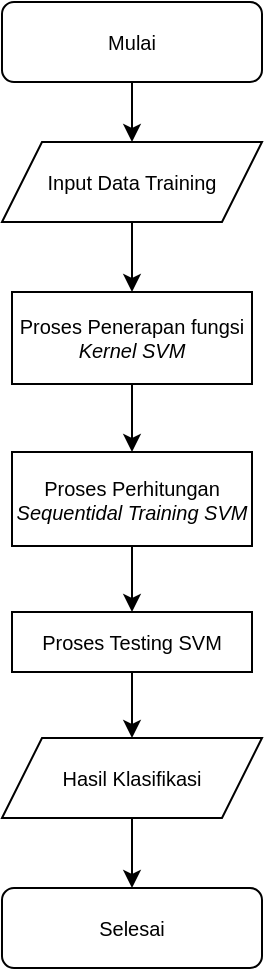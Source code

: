 <mxfile version="22.1.19" type="github">
  <diagram id="C5RBs43oDa-KdzZeNtuy" name="Page-1">
    <mxGraphModel dx="794" dy="446" grid="1" gridSize="10" guides="1" tooltips="1" connect="1" arrows="1" fold="1" page="1" pageScale="1" pageWidth="827" pageHeight="1169" math="0" shadow="0">
      <root>
        <mxCell id="WIyWlLk6GJQsqaUBKTNV-0" />
        <mxCell id="WIyWlLk6GJQsqaUBKTNV-1" parent="WIyWlLk6GJQsqaUBKTNV-0" />
        <mxCell id="WIyWlLk6GJQsqaUBKTNV-3" value="Selesai" style="rounded=1;whiteSpace=wrap;html=1;fontSize=10;glass=0;strokeWidth=1;shadow=0;" parent="WIyWlLk6GJQsqaUBKTNV-1" vertex="1">
          <mxGeometry x="160" y="533" width="130" height="40" as="geometry" />
        </mxCell>
        <mxCell id="4E5PTwEwFtYt5vo8ySH1-13" value="" style="edgeStyle=orthogonalEdgeStyle;rounded=0;orthogonalLoop=1;jettySize=auto;html=1;" parent="WIyWlLk6GJQsqaUBKTNV-1" source="4E5PTwEwFtYt5vo8ySH1-0" target="4E5PTwEwFtYt5vo8ySH1-4" edge="1">
          <mxGeometry relative="1" as="geometry" />
        </mxCell>
        <mxCell id="4E5PTwEwFtYt5vo8ySH1-0" value="&lt;font style=&quot;font-size: 10px;&quot;&gt;Input Data Training&lt;/font&gt;" style="shape=parallelogram;perimeter=parallelogramPerimeter;whiteSpace=wrap;html=1;fixedSize=1;fontSize=10;" parent="WIyWlLk6GJQsqaUBKTNV-1" vertex="1">
          <mxGeometry x="160" y="160" width="130" height="40" as="geometry" />
        </mxCell>
        <mxCell id="4E5PTwEwFtYt5vo8ySH1-16" value="" style="edgeStyle=orthogonalEdgeStyle;rounded=0;orthogonalLoop=1;jettySize=auto;html=1;" parent="WIyWlLk6GJQsqaUBKTNV-1" source="4E5PTwEwFtYt5vo8ySH1-3" target="4E5PTwEwFtYt5vo8ySH1-6" edge="1">
          <mxGeometry relative="1" as="geometry" />
        </mxCell>
        <mxCell id="4E5PTwEwFtYt5vo8ySH1-3" value="Proses Testing SVM" style="rounded=0;whiteSpace=wrap;html=1;fontSize=10;" parent="WIyWlLk6GJQsqaUBKTNV-1" vertex="1">
          <mxGeometry x="165" y="395" width="120" height="30" as="geometry" />
        </mxCell>
        <mxCell id="4E5PTwEwFtYt5vo8ySH1-14" value="" style="edgeStyle=orthogonalEdgeStyle;rounded=0;orthogonalLoop=1;jettySize=auto;html=1;" parent="WIyWlLk6GJQsqaUBKTNV-1" source="4E5PTwEwFtYt5vo8ySH1-4" target="4E5PTwEwFtYt5vo8ySH1-5" edge="1">
          <mxGeometry relative="1" as="geometry" />
        </mxCell>
        <mxCell id="4E5PTwEwFtYt5vo8ySH1-4" value="Proses Penerapan fungsi &lt;i style=&quot;font-size: 10px;&quot;&gt;Kernel SVM&lt;/i&gt;" style="rounded=0;whiteSpace=wrap;html=1;fontSize=10;" parent="WIyWlLk6GJQsqaUBKTNV-1" vertex="1">
          <mxGeometry x="165" y="235" width="120" height="46" as="geometry" />
        </mxCell>
        <mxCell id="4E5PTwEwFtYt5vo8ySH1-15" value="" style="edgeStyle=orthogonalEdgeStyle;rounded=0;orthogonalLoop=1;jettySize=auto;html=1;" parent="WIyWlLk6GJQsqaUBKTNV-1" source="4E5PTwEwFtYt5vo8ySH1-5" target="4E5PTwEwFtYt5vo8ySH1-3" edge="1">
          <mxGeometry relative="1" as="geometry" />
        </mxCell>
        <mxCell id="4E5PTwEwFtYt5vo8ySH1-5" value="Proses Perhitungan &lt;i style=&quot;font-size: 10px;&quot;&gt;Sequentidal Training SVM&lt;/i&gt;" style="rounded=0;whiteSpace=wrap;html=1;fontSize=10;" parent="WIyWlLk6GJQsqaUBKTNV-1" vertex="1">
          <mxGeometry x="165" y="315" width="120" height="47" as="geometry" />
        </mxCell>
        <mxCell id="4E5PTwEwFtYt5vo8ySH1-17" value="" style="edgeStyle=orthogonalEdgeStyle;rounded=0;orthogonalLoop=1;jettySize=auto;html=1;" parent="WIyWlLk6GJQsqaUBKTNV-1" source="4E5PTwEwFtYt5vo8ySH1-6" target="WIyWlLk6GJQsqaUBKTNV-3" edge="1">
          <mxGeometry relative="1" as="geometry" />
        </mxCell>
        <mxCell id="4E5PTwEwFtYt5vo8ySH1-6" value="Hasil Klasifikasi" style="shape=parallelogram;perimeter=parallelogramPerimeter;whiteSpace=wrap;html=1;fixedSize=1;fontSize=10;" parent="WIyWlLk6GJQsqaUBKTNV-1" vertex="1">
          <mxGeometry x="160" y="458" width="130" height="40" as="geometry" />
        </mxCell>
        <mxCell id="4E5PTwEwFtYt5vo8ySH1-12" value="" style="edgeStyle=orthogonalEdgeStyle;rounded=0;orthogonalLoop=1;jettySize=auto;html=1;" parent="WIyWlLk6GJQsqaUBKTNV-1" source="4E5PTwEwFtYt5vo8ySH1-7" target="4E5PTwEwFtYt5vo8ySH1-0" edge="1">
          <mxGeometry relative="1" as="geometry" />
        </mxCell>
        <mxCell id="4E5PTwEwFtYt5vo8ySH1-7" value="Mulai" style="rounded=1;whiteSpace=wrap;html=1;fontSize=10;glass=0;strokeWidth=1;shadow=0;" parent="WIyWlLk6GJQsqaUBKTNV-1" vertex="1">
          <mxGeometry x="160" y="90" width="130" height="40" as="geometry" />
        </mxCell>
      </root>
    </mxGraphModel>
  </diagram>
</mxfile>
